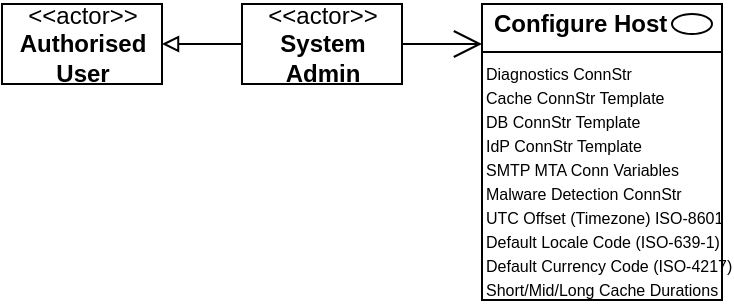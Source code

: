 <mxfile compressed="false" version="20.3.0" type="device">
  <diagram id="naf-Tx3YEjzBqu_3aPT0" name="Functionality/Configuration">
    <mxGraphModel dx="447" dy="314" grid="1" gridSize="10" guides="1" tooltips="1" connect="1" arrows="1" fold="1" page="1" pageScale="1" pageWidth="827" pageHeight="1169" math="0" shadow="0">
      <root>
        <mxCell id="rTbfJLrGDCR3aCnYn5-e-0" />
        <mxCell id="HSruPu2CeEpyAvJzG3wc-0" value="Notes" parent="rTbfJLrGDCR3aCnYn5-e-0" />
        <mxCell id="Axwy1JYQheVD33W_pT_P-2" style="edgeStyle=orthogonalEdgeStyle;rounded=0;orthogonalLoop=1;jettySize=auto;html=1;endArrow=block;endFill=0;" parent="HSruPu2CeEpyAvJzG3wc-0" source="Axwy1JYQheVD33W_pT_P-0" target="Axwy1JYQheVD33W_pT_P-1" edge="1">
          <mxGeometry relative="1" as="geometry" />
        </mxCell>
        <mxCell id="Axwy1JYQheVD33W_pT_P-0" value="&amp;lt;&amp;lt;actor&amp;gt;&amp;gt;&lt;br&gt;&lt;b&gt;System&lt;br&gt;Admin&lt;br&gt;&lt;/b&gt;" style="text;html=1;align=center;verticalAlign=middle;dashed=0;fillColor=#ffffff;strokeColor=#000000;" parent="HSruPu2CeEpyAvJzG3wc-0" vertex="1">
          <mxGeometry x="160" y="280" width="80" height="40" as="geometry" />
        </mxCell>
        <mxCell id="Axwy1JYQheVD33W_pT_P-1" value="&amp;lt;&amp;lt;actor&amp;gt;&amp;gt;&lt;br&gt;&lt;b&gt;Authorised&lt;br&gt;User&lt;br&gt;&lt;/b&gt;" style="text;html=1;align=center;verticalAlign=middle;dashed=0;fillColor=#ffffff;strokeColor=#000000;" parent="HSruPu2CeEpyAvJzG3wc-0" vertex="1">
          <mxGeometry x="40" y="280" width="80" height="40" as="geometry" />
        </mxCell>
        <mxCell id="Axwy1JYQheVD33W_pT_P-9" value="" style="fontStyle=1;align=left;verticalAlign=top;childLayout=stackLayout;horizontal=1;horizontalStack=0;resizeParent=1;resizeParentMax=0;resizeLast=0;marginBottom=0;" parent="HSruPu2CeEpyAvJzG3wc-0" vertex="1">
          <mxGeometry x="280" y="280" width="120" height="148" as="geometry" />
        </mxCell>
        <mxCell id="Axwy1JYQheVD33W_pT_P-10" value="Configure Host" style="html=1;align=left;spacingLeft=4;verticalAlign=middle;strokeColor=none;fillColor=none;fontStyle=1" parent="Axwy1JYQheVD33W_pT_P-9" vertex="1">
          <mxGeometry width="120" height="20" as="geometry" />
        </mxCell>
        <mxCell id="Axwy1JYQheVD33W_pT_P-11" value="" style="shape=ellipse;" parent="Axwy1JYQheVD33W_pT_P-10" vertex="1">
          <mxGeometry x="1" width="20" height="10" relative="1" as="geometry">
            <mxPoint x="-25" y="5" as="offset" />
          </mxGeometry>
        </mxCell>
        <mxCell id="Axwy1JYQheVD33W_pT_P-12" value="" style="line;strokeWidth=1;fillColor=none;align=left;verticalAlign=middle;spacingTop=-1;spacingLeft=3;spacingRight=3;rotatable=0;labelPosition=right;points=[];portConstraint=eastwest;" parent="Axwy1JYQheVD33W_pT_P-9" vertex="1">
          <mxGeometry y="20" width="120" height="8" as="geometry" />
        </mxCell>
        <mxCell id="Axwy1JYQheVD33W_pT_P-13" value="Diagnostics ConnStr" style="html=1;align=left;spacingLeft=4;verticalAlign=top;strokeColor=none;fillColor=none;fontSize=8;spacing=-2;" parent="Axwy1JYQheVD33W_pT_P-9" vertex="1">
          <mxGeometry y="28" width="120" height="12" as="geometry" />
        </mxCell>
        <mxCell id="TWLPjuASuTpk1IAZZu6P-0" value="Cache ConnStr Template" style="html=1;align=left;spacingLeft=4;verticalAlign=top;strokeColor=none;fillColor=none;fontSize=8;spacing=-2;" vertex="1" parent="Axwy1JYQheVD33W_pT_P-9">
          <mxGeometry y="40" width="120" height="12" as="geometry" />
        </mxCell>
        <mxCell id="TWLPjuASuTpk1IAZZu6P-1" value="DB ConnStr Template" style="html=1;align=left;spacingLeft=4;verticalAlign=top;strokeColor=none;fillColor=none;fontSize=8;spacing=-2;" vertex="1" parent="Axwy1JYQheVD33W_pT_P-9">
          <mxGeometry y="52" width="120" height="12" as="geometry" />
        </mxCell>
        <mxCell id="TWLPjuASuTpk1IAZZu6P-23" value="IdP ConnStr Template" style="html=1;align=left;spacingLeft=4;verticalAlign=top;strokeColor=none;fillColor=none;fontSize=8;spacing=-2;" vertex="1" parent="Axwy1JYQheVD33W_pT_P-9">
          <mxGeometry y="64" width="120" height="12" as="geometry" />
        </mxCell>
        <mxCell id="TWLPjuASuTpk1IAZZu6P-24" value="SMTP MTA Conn Variables" style="html=1;align=left;spacingLeft=4;verticalAlign=top;strokeColor=none;fillColor=none;fontSize=8;spacing=-2;" vertex="1" parent="Axwy1JYQheVD33W_pT_P-9">
          <mxGeometry y="76" width="120" height="12" as="geometry" />
        </mxCell>
        <mxCell id="TWLPjuASuTpk1IAZZu6P-29" value="Malware Detection ConnStr" style="html=1;align=left;spacingLeft=4;verticalAlign=top;strokeColor=none;fillColor=none;fontSize=8;spacing=-2;" vertex="1" parent="Axwy1JYQheVD33W_pT_P-9">
          <mxGeometry y="88" width="120" height="12" as="geometry" />
        </mxCell>
        <mxCell id="TWLPjuASuTpk1IAZZu6P-25" value="UTC Offset (Timezone) ISO-8601" style="html=1;align=left;spacingLeft=4;verticalAlign=top;strokeColor=none;fillColor=none;fontSize=8;spacing=-2;" vertex="1" parent="Axwy1JYQheVD33W_pT_P-9">
          <mxGeometry y="100" width="120" height="12" as="geometry" />
        </mxCell>
        <mxCell id="TWLPjuASuTpk1IAZZu6P-26" value="Default Locale Code (ISO-639-1)" style="html=1;align=left;spacingLeft=4;verticalAlign=top;strokeColor=none;fillColor=none;fontSize=8;spacing=-2;" vertex="1" parent="Axwy1JYQheVD33W_pT_P-9">
          <mxGeometry y="112" width="120" height="12" as="geometry" />
        </mxCell>
        <mxCell id="TWLPjuASuTpk1IAZZu6P-30" value="Default Currency Code (ISO-4217)" style="html=1;align=left;spacingLeft=4;verticalAlign=top;strokeColor=none;fillColor=none;fontSize=8;spacing=-2;" vertex="1" parent="Axwy1JYQheVD33W_pT_P-9">
          <mxGeometry y="124" width="120" height="12" as="geometry" />
        </mxCell>
        <mxCell id="TWLPjuASuTpk1IAZZu6P-27" value="Short/Mid/Long Cache Durations" style="html=1;align=left;spacingLeft=4;verticalAlign=top;strokeColor=none;fillColor=none;fontSize=8;spacing=-2;" vertex="1" parent="Axwy1JYQheVD33W_pT_P-9">
          <mxGeometry y="136" width="120" height="12" as="geometry" />
        </mxCell>
        <mxCell id="-iLF5fzdPyXUNKCIgrzT-8" value="Diagram/Use Case" parent="rTbfJLrGDCR3aCnYn5-e-0" />
        <mxCell id="-iLF5fzdPyXUNKCIgrzT-7" value="Title/Diagram" parent="rTbfJLrGDCR3aCnYn5-e-0" />
        <mxCell id="rTbfJLrGDCR3aCnYn5-e-1" value="About" parent="rTbfJLrGDCR3aCnYn5-e-0" />
        <mxCell id="-iLF5fzdPyXUNKCIgrzT-3" value="" style="endArrow=open;endFill=1;endSize=12;html=1;strokeColor=#000000;fontSize=10;entryX=0;entryY=0.5;entryDx=0;entryDy=0;" parent="rTbfJLrGDCR3aCnYn5-e-1" edge="1">
          <mxGeometry width="160" relative="1" as="geometry">
            <mxPoint x="240" y="300" as="sourcePoint" />
            <mxPoint x="280" y="300" as="targetPoint" />
          </mxGeometry>
        </mxCell>
      </root>
    </mxGraphModel>
  </diagram>
</mxfile>

